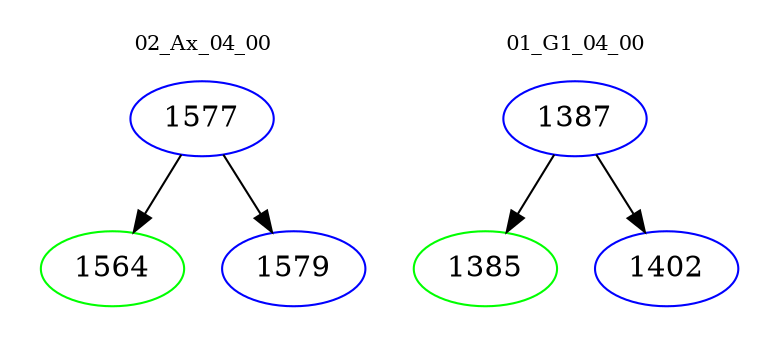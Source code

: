 digraph{
subgraph cluster_0 {
color = white
label = "02_Ax_04_00";
fontsize=10;
T0_1577 [label="1577", color="blue"]
T0_1577 -> T0_1564 [color="black"]
T0_1564 [label="1564", color="green"]
T0_1577 -> T0_1579 [color="black"]
T0_1579 [label="1579", color="blue"]
}
subgraph cluster_1 {
color = white
label = "01_G1_04_00";
fontsize=10;
T1_1387 [label="1387", color="blue"]
T1_1387 -> T1_1385 [color="black"]
T1_1385 [label="1385", color="green"]
T1_1387 -> T1_1402 [color="black"]
T1_1402 [label="1402", color="blue"]
}
}
